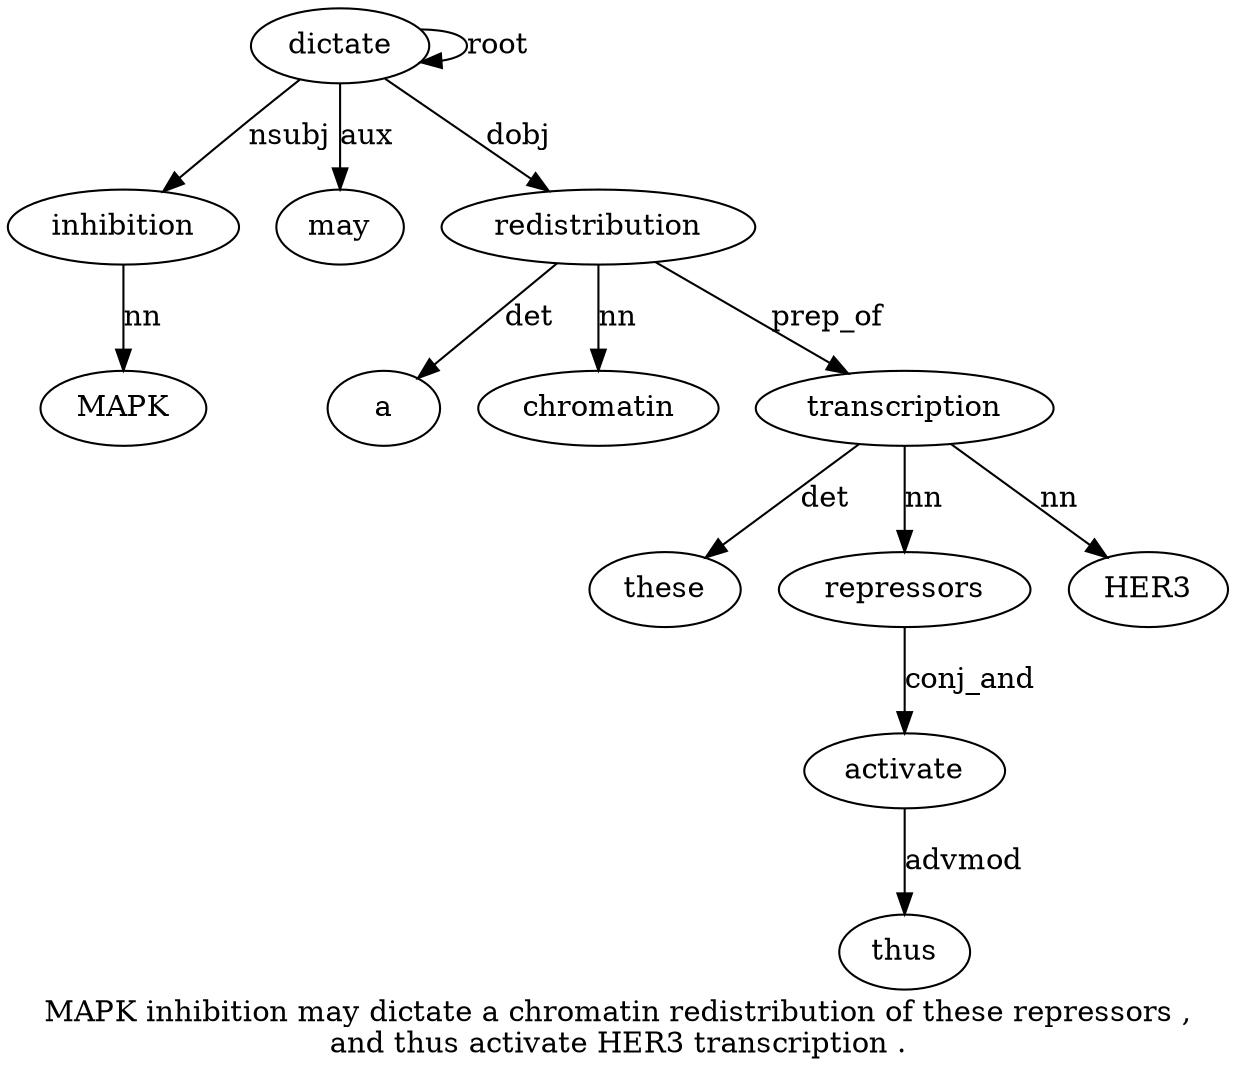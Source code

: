 digraph "MAPK inhibition may dictate a chromatin redistribution of these repressors ,  and thus activate HER3 transcription ." {
label="MAPK inhibition may dictate a chromatin redistribution of these repressors ,
and thus activate HER3 transcription .";
inhibition2 [style=filled, fillcolor=white, label=inhibition];
MAPK1 [style=filled, fillcolor=white, label=MAPK];
inhibition2 -> MAPK1  [label=nn];
dictate4 [style=filled, fillcolor=white, label=dictate];
dictate4 -> inhibition2  [label=nsubj];
may3 [style=filled, fillcolor=white, label=may];
dictate4 -> may3  [label=aux];
dictate4 -> dictate4  [label=root];
redistribution7 [style=filled, fillcolor=white, label=redistribution];
a5 [style=filled, fillcolor=white, label=a];
redistribution7 -> a5  [label=det];
chromatin6 [style=filled, fillcolor=white, label=chromatin];
redistribution7 -> chromatin6  [label=nn];
dictate4 -> redistribution7  [label=dobj];
transcription16 [style=filled, fillcolor=white, label=transcription];
these9 [style=filled, fillcolor=white, label=these];
transcription16 -> these9  [label=det];
repressors10 [style=filled, fillcolor=white, label=repressors];
transcription16 -> repressors10  [label=nn];
activate14 [style=filled, fillcolor=white, label=activate];
thus13 [style=filled, fillcolor=white, label=thus];
activate14 -> thus13  [label=advmod];
repressors10 -> activate14  [label=conj_and];
HER315 [style=filled, fillcolor=white, label=HER3];
transcription16 -> HER315  [label=nn];
redistribution7 -> transcription16  [label=prep_of];
}
